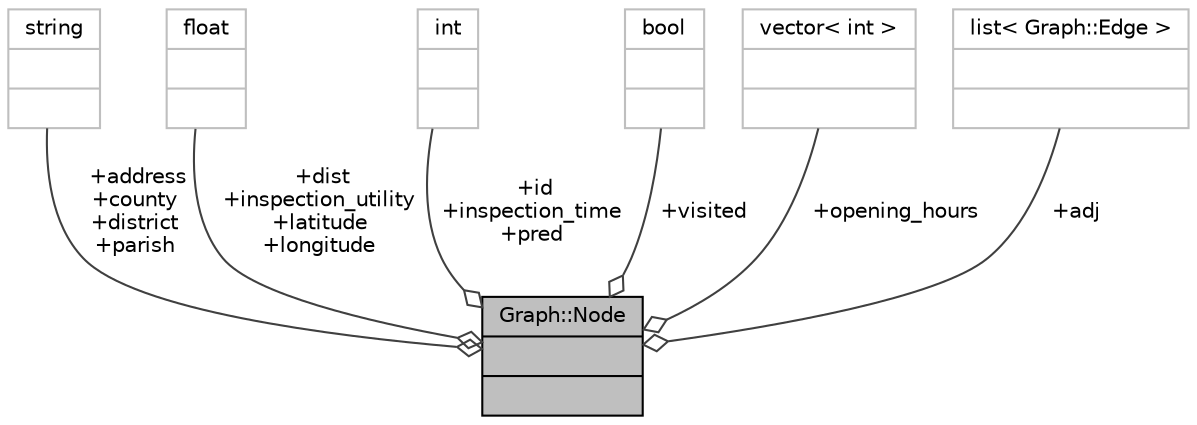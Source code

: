 digraph "Graph::Node"
{
 // LATEX_PDF_SIZE
  bgcolor="transparent";
  edge [fontname="Helvetica",fontsize="10",labelfontname="Helvetica",labelfontsize="10"];
  node [fontname="Helvetica",fontsize="10",shape=record];
  Node1 [label="{Graph::Node\n||}",height=0.2,width=0.4,color="black", fillcolor="grey75", style="filled", fontcolor="black",tooltip=" "];
  Node2 -> Node1 [color="grey25",fontsize="10",style="solid",label=" +address\n+county\n+district\n+parish" ,arrowhead="odiamond"];
  Node2 [label="{string\n||}",height=0.2,width=0.4,color="grey75",tooltip=" "];
  Node3 -> Node1 [color="grey25",fontsize="10",style="solid",label=" +dist\n+inspection_utility\n+latitude\n+longitude" ,arrowhead="odiamond"];
  Node3 [label="{float\n||}",height=0.2,width=0.4,color="grey75",tooltip=" "];
  Node4 -> Node1 [color="grey25",fontsize="10",style="solid",label=" +id\n+inspection_time\n+pred" ,arrowhead="odiamond"];
  Node4 [label="{int\n||}",height=0.2,width=0.4,color="grey75",tooltip=" "];
  Node5 -> Node1 [color="grey25",fontsize="10",style="solid",label=" +visited" ,arrowhead="odiamond"];
  Node5 [label="{bool\n||}",height=0.2,width=0.4,color="grey75",tooltip=" "];
  Node6 -> Node1 [color="grey25",fontsize="10",style="solid",label=" +opening_hours" ,arrowhead="odiamond"];
  Node6 [label="{vector\< int \>\n||}",height=0.2,width=0.4,color="grey75",tooltip=" "];
  Node7 -> Node1 [color="grey25",fontsize="10",style="solid",label=" +adj" ,arrowhead="odiamond"];
  Node7 [label="{list\< Graph::Edge \>\n||}",height=0.2,width=0.4,color="grey75",tooltip=" "];
}
